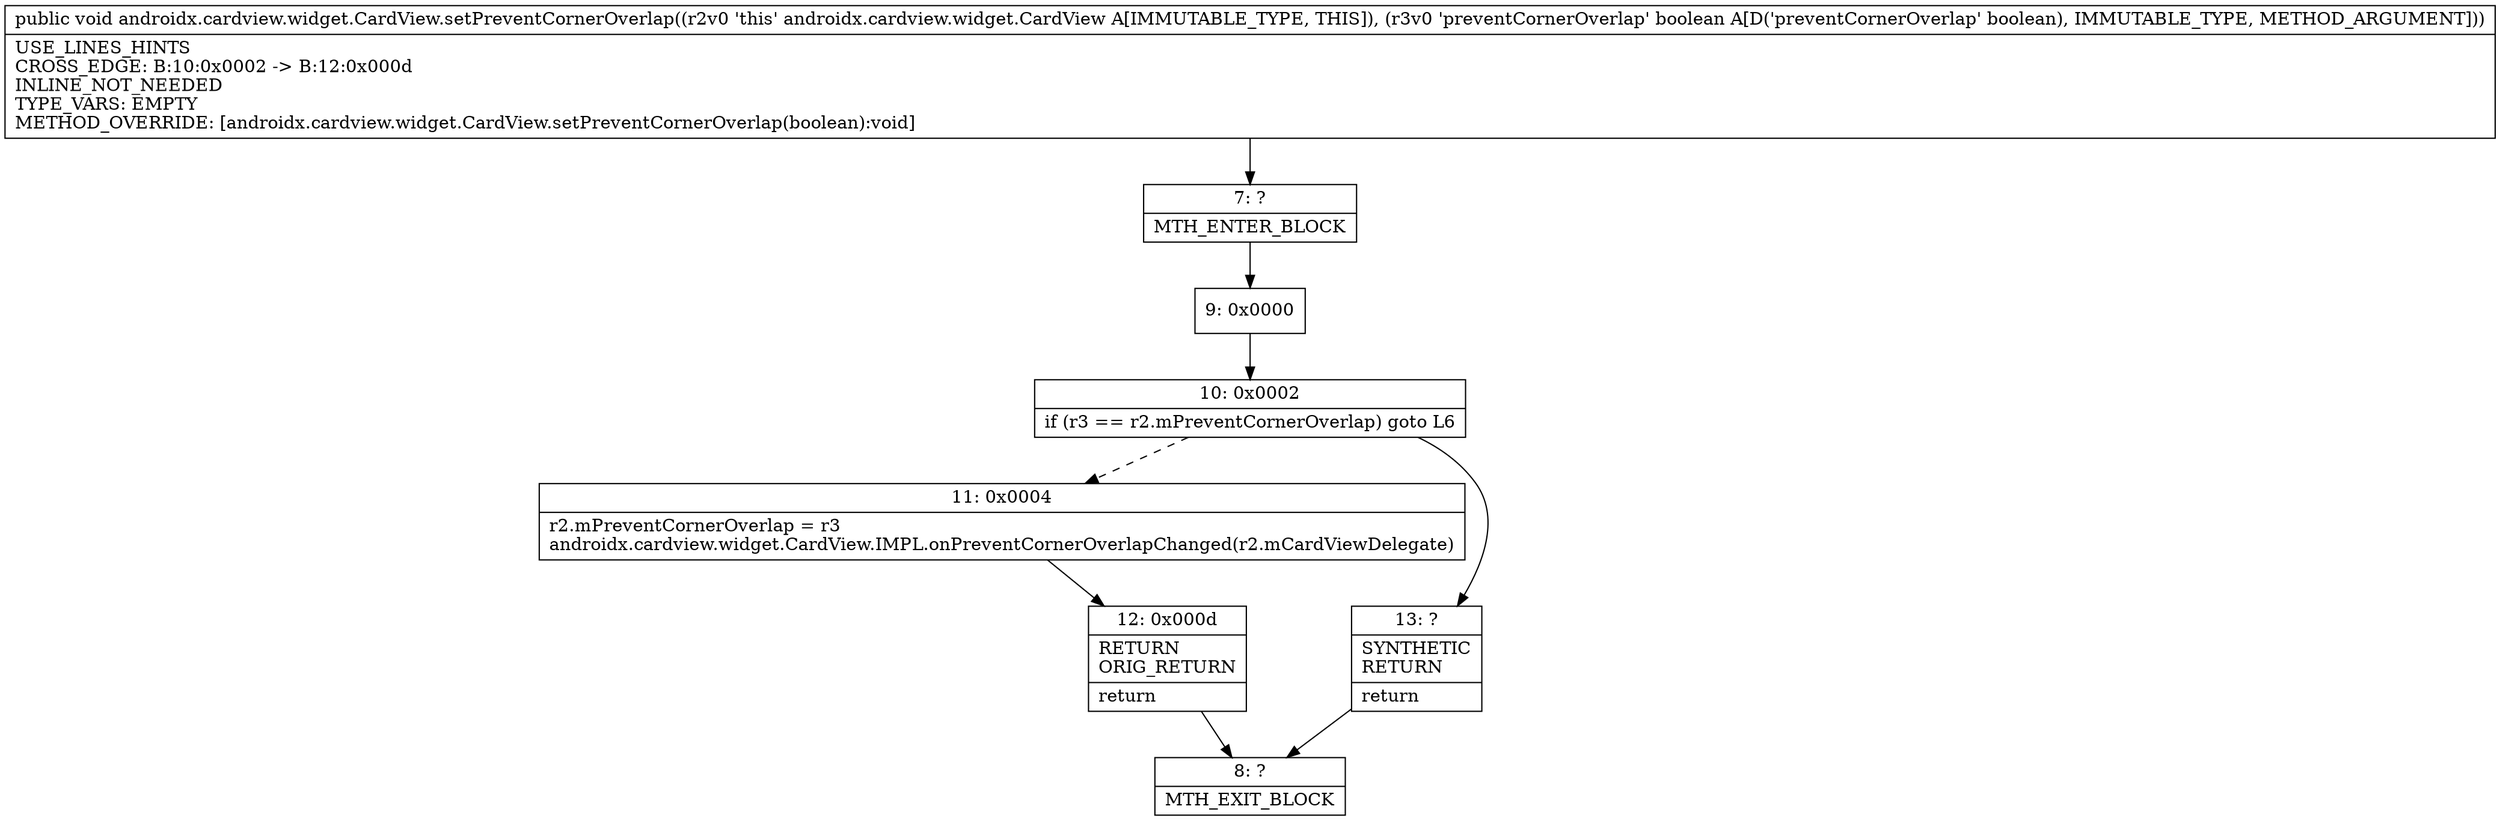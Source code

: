 digraph "CFG forandroidx.cardview.widget.CardView.setPreventCornerOverlap(Z)V" {
Node_7 [shape=record,label="{7\:\ ?|MTH_ENTER_BLOCK\l}"];
Node_9 [shape=record,label="{9\:\ 0x0000}"];
Node_10 [shape=record,label="{10\:\ 0x0002|if (r3 == r2.mPreventCornerOverlap) goto L6\l}"];
Node_11 [shape=record,label="{11\:\ 0x0004|r2.mPreventCornerOverlap = r3\landroidx.cardview.widget.CardView.IMPL.onPreventCornerOverlapChanged(r2.mCardViewDelegate)\l}"];
Node_12 [shape=record,label="{12\:\ 0x000d|RETURN\lORIG_RETURN\l|return\l}"];
Node_8 [shape=record,label="{8\:\ ?|MTH_EXIT_BLOCK\l}"];
Node_13 [shape=record,label="{13\:\ ?|SYNTHETIC\lRETURN\l|return\l}"];
MethodNode[shape=record,label="{public void androidx.cardview.widget.CardView.setPreventCornerOverlap((r2v0 'this' androidx.cardview.widget.CardView A[IMMUTABLE_TYPE, THIS]), (r3v0 'preventCornerOverlap' boolean A[D('preventCornerOverlap' boolean), IMMUTABLE_TYPE, METHOD_ARGUMENT]))  | USE_LINES_HINTS\lCROSS_EDGE: B:10:0x0002 \-\> B:12:0x000d\lINLINE_NOT_NEEDED\lTYPE_VARS: EMPTY\lMETHOD_OVERRIDE: [androidx.cardview.widget.CardView.setPreventCornerOverlap(boolean):void]\l}"];
MethodNode -> Node_7;Node_7 -> Node_9;
Node_9 -> Node_10;
Node_10 -> Node_11[style=dashed];
Node_10 -> Node_13;
Node_11 -> Node_12;
Node_12 -> Node_8;
Node_13 -> Node_8;
}

